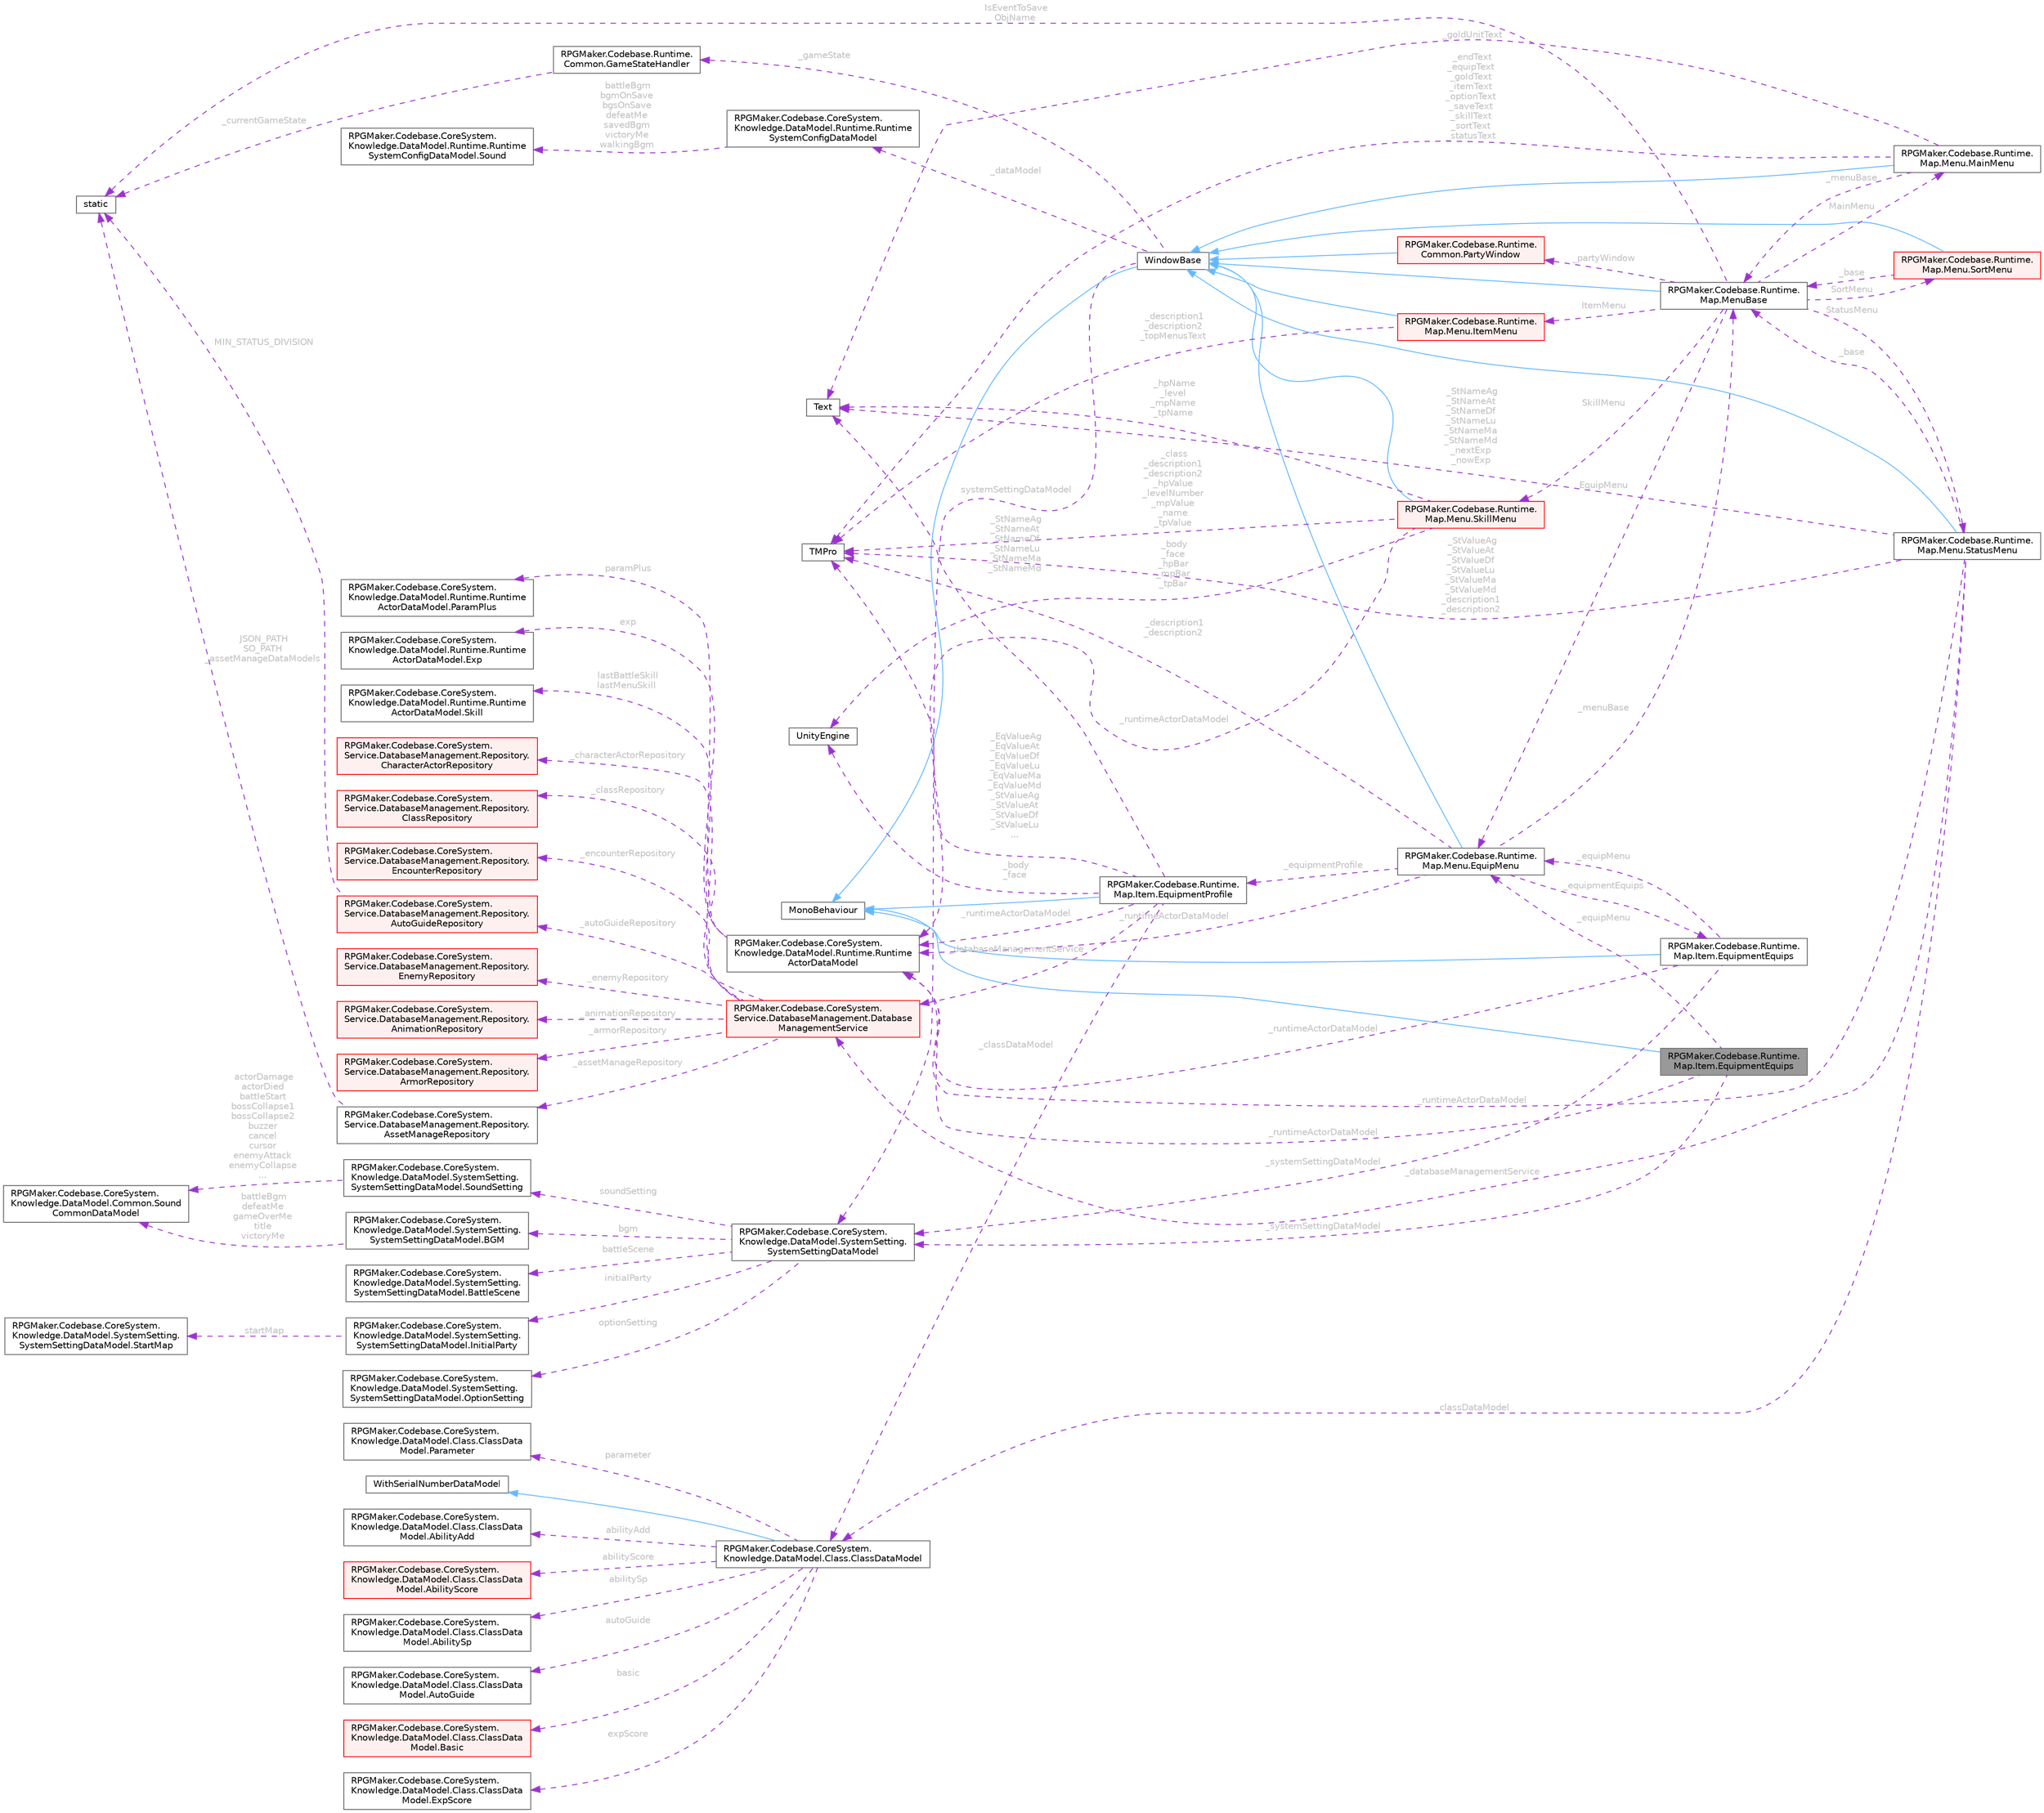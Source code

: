 digraph "RPGMaker.Codebase.Runtime.Map.Item.EquipmentEquips"
{
 // LATEX_PDF_SIZE
  bgcolor="transparent";
  edge [fontname=Helvetica,fontsize=10,labelfontname=Helvetica,labelfontsize=10];
  node [fontname=Helvetica,fontsize=10,shape=box,height=0.2,width=0.4];
  rankdir="LR";
  Node1 [id="Node000001",label="RPGMaker.Codebase.Runtime.\lMap.Item.EquipmentEquips",height=0.2,width=0.4,color="gray40", fillcolor="grey60", style="filled", fontcolor="black",tooltip="装備品装備"];
  Node2 -> Node1 [id="edge1_Node000001_Node000002",dir="back",color="steelblue1",style="solid",tooltip=" "];
  Node2 [id="Node000002",label="MonoBehaviour",height=0.2,width=0.4,color="gray40", fillcolor="white", style="filled",tooltip=" "];
  Node3 -> Node1 [id="edge2_Node000001_Node000003",dir="back",color="darkorchid3",style="dashed",tooltip=" ",label=" _equipMenu",fontcolor="grey" ];
  Node3 [id="Node000003",label="RPGMaker.Codebase.Runtime.\lMap.Menu.EquipMenu",height=0.2,width=0.4,color="gray40", fillcolor="white", style="filled",URL="$db/d72/class_r_p_g_maker_1_1_codebase_1_1_runtime_1_1_map_1_1_menu_1_1_equip_menu.html",tooltip="装備メニュー"];
  Node4 -> Node3 [id="edge3_Node000003_Node000004",dir="back",color="steelblue1",style="solid",tooltip=" "];
  Node4 [id="Node000004",label="WindowBase",height=0.2,width=0.4,color="gray40", fillcolor="white", style="filled",URL="$d4/d52/class_r_p_g_maker_1_1_codebase_1_1_runtime_1_1_common_1_1_window_base.html",tooltip="ウィンドウ・ベース"];
  Node2 -> Node4 [id="edge4_Node000004_Node000002",dir="back",color="steelblue1",style="solid",tooltip=" "];
  Node5 -> Node4 [id="edge5_Node000004_Node000005",dir="back",color="darkorchid3",style="dashed",tooltip=" ",label=" _gameState",fontcolor="grey" ];
  Node5 [id="Node000005",label="RPGMaker.Codebase.Runtime.\lCommon.GameStateHandler",height=0.2,width=0.4,color="gray40", fillcolor="white", style="filled",URL="$de/d2c/class_r_p_g_maker_1_1_codebase_1_1_runtime_1_1_common_1_1_game_state_handler.html",tooltip="ゲーム実行中の、ゲームの状態を保持するクラス"];
  Node6 -> Node5 [id="edge6_Node000005_Node000006",dir="back",color="darkorchid3",style="dashed",tooltip=" ",label=" _currentGameState",fontcolor="grey" ];
  Node6 [id="Node000006",label="static",height=0.2,width=0.4,color="gray40", fillcolor="white", style="filled",tooltip=" "];
  Node7 -> Node4 [id="edge7_Node000004_Node000007",dir="back",color="darkorchid3",style="dashed",tooltip=" ",label=" systemSettingDataModel",fontcolor="grey" ];
  Node7 [id="Node000007",label="RPGMaker.Codebase.CoreSystem.\lKnowledge.DataModel.SystemSetting.\lSystemSettingDataModel",height=0.2,width=0.4,color="gray40", fillcolor="white", style="filled",URL="$d0/dd2/class_r_p_g_maker_1_1_codebase_1_1_core_system_1_1_knowledge_1_1_data_model_1_1_system_setting_1_1_system_setting_data_model.html",tooltip="システム設定データ・モデル"];
  Node8 -> Node7 [id="edge8_Node000007_Node000008",dir="back",color="darkorchid3",style="dashed",tooltip=" ",label=" battleScene",fontcolor="grey" ];
  Node8 [id="Node000008",label="RPGMaker.Codebase.CoreSystem.\lKnowledge.DataModel.SystemSetting.\lSystemSettingDataModel.BattleScene",height=0.2,width=0.4,color="gray40", fillcolor="white", style="filled",URL="$df/d0c/class_r_p_g_maker_1_1_codebase_1_1_core_system_1_1_knowledge_1_1_data_model_1_1_system_setting_17ce0ed53697912195b01e8a552e37932.html",tooltip=" "];
  Node9 -> Node7 [id="edge9_Node000007_Node000009",dir="back",color="darkorchid3",style="dashed",tooltip=" ",label=" bgm",fontcolor="grey" ];
  Node9 [id="Node000009",label="RPGMaker.Codebase.CoreSystem.\lKnowledge.DataModel.SystemSetting.\lSystemSettingDataModel.BGM",height=0.2,width=0.4,color="gray40", fillcolor="white", style="filled",URL="$d8/d7d/class_r_p_g_maker_1_1_codebase_1_1_core_system_1_1_knowledge_1_1_data_model_1_1_system_setting_13c37c0ac7a3e126c1b06c1462a6db3a9.html",tooltip=" "];
  Node10 -> Node9 [id="edge10_Node000009_Node000010",dir="back",color="darkorchid3",style="dashed",tooltip=" ",label=" battleBgm\ndefeatMe\ngameOverMe\ntitle\nvictoryMe",fontcolor="grey" ];
  Node10 [id="Node000010",label="RPGMaker.Codebase.CoreSystem.\lKnowledge.DataModel.Common.Sound\lCommonDataModel",height=0.2,width=0.4,color="gray40", fillcolor="white", style="filled",URL="$df/dcd/class_r_p_g_maker_1_1_codebase_1_1_core_system_1_1_knowledge_1_1_data_model_1_1_common_1_1_sound_common_data_model.html",tooltip="😁 音共通データ・モデル"];
  Node11 -> Node7 [id="edge11_Node000007_Node000011",dir="back",color="darkorchid3",style="dashed",tooltip=" ",label=" initialParty",fontcolor="grey" ];
  Node11 [id="Node000011",label="RPGMaker.Codebase.CoreSystem.\lKnowledge.DataModel.SystemSetting.\lSystemSettingDataModel.InitialParty",height=0.2,width=0.4,color="gray40", fillcolor="white", style="filled",URL="$dc/dfb/class_r_p_g_maker_1_1_codebase_1_1_core_system_1_1_knowledge_1_1_data_model_1_1_system_setting_1539107dbc80fc9072f4fd2f8782921fe.html",tooltip=" "];
  Node12 -> Node11 [id="edge12_Node000011_Node000012",dir="back",color="darkorchid3",style="dashed",tooltip=" ",label=" startMap",fontcolor="grey" ];
  Node12 [id="Node000012",label="RPGMaker.Codebase.CoreSystem.\lKnowledge.DataModel.SystemSetting.\lSystemSettingDataModel.StartMap",height=0.2,width=0.4,color="gray40", fillcolor="white", style="filled",URL="$dd/d74/class_r_p_g_maker_1_1_codebase_1_1_core_system_1_1_knowledge_1_1_data_model_1_1_system_setting_1783ee6b6efe4675c8c39db7c7a3a93f6.html",tooltip=" "];
  Node13 -> Node7 [id="edge13_Node000007_Node000013",dir="back",color="darkorchid3",style="dashed",tooltip=" ",label=" optionSetting",fontcolor="grey" ];
  Node13 [id="Node000013",label="RPGMaker.Codebase.CoreSystem.\lKnowledge.DataModel.SystemSetting.\lSystemSettingDataModel.OptionSetting",height=0.2,width=0.4,color="gray40", fillcolor="white", style="filled",URL="$d8/d86/class_r_p_g_maker_1_1_codebase_1_1_core_system_1_1_knowledge_1_1_data_model_1_1_system_setting_10d0bcdd35160aa829ac5668189dd2dd2.html",tooltip=" "];
  Node14 -> Node7 [id="edge14_Node000007_Node000014",dir="back",color="darkorchid3",style="dashed",tooltip=" ",label=" soundSetting",fontcolor="grey" ];
  Node14 [id="Node000014",label="RPGMaker.Codebase.CoreSystem.\lKnowledge.DataModel.SystemSetting.\lSystemSettingDataModel.SoundSetting",height=0.2,width=0.4,color="gray40", fillcolor="white", style="filled",URL="$d9/d59/class_r_p_g_maker_1_1_codebase_1_1_core_system_1_1_knowledge_1_1_data_model_1_1_system_setting_1fc90e68ad3a4642899cf508b2c75ae0f.html",tooltip=" "];
  Node10 -> Node14 [id="edge15_Node000014_Node000010",dir="back",color="darkorchid3",style="dashed",tooltip=" ",label=" actorDamage\nactorDied\nbattleStart\nbossCollapse1\nbossCollapse2\nbuzzer\ncancel\ncursor\nenemyAttack\nenemyCollapse\n...",fontcolor="grey" ];
  Node15 -> Node4 [id="edge16_Node000004_Node000015",dir="back",color="darkorchid3",style="dashed",tooltip=" ",label=" _dataModel",fontcolor="grey" ];
  Node15 [id="Node000015",label="RPGMaker.Codebase.CoreSystem.\lKnowledge.DataModel.Runtime.Runtime\lSystemConfigDataModel",height=0.2,width=0.4,color="gray40", fillcolor="white", style="filled",URL="$dc/d28/class_r_p_g_maker_1_1_codebase_1_1_core_system_1_1_knowledge_1_1_data_model_1_1_runtime_1_1_runtime_system_config_data_model.html",tooltip="実行時システム設定データ・モデル"];
  Node16 -> Node15 [id="edge17_Node000015_Node000016",dir="back",color="darkorchid3",style="dashed",tooltip=" ",label=" battleBgm\nbgmOnSave\nbgsOnSave\ndefeatMe\nsavedBgm\nvictoryMe\nwalkingBgm",fontcolor="grey" ];
  Node16 [id="Node000016",label="RPGMaker.Codebase.CoreSystem.\lKnowledge.DataModel.Runtime.Runtime\lSystemConfigDataModel.Sound",height=0.2,width=0.4,color="gray40", fillcolor="white", style="filled",URL="$de/d30/class_r_p_g_maker_1_1_codebase_1_1_core_system_1_1_knowledge_1_1_data_model_1_1_runtime_1_1_runtc183c944cc34eae5d27229c3eef23a60.html",tooltip=" "];
  Node17 -> Node3 [id="edge18_Node000003_Node000017",dir="back",color="darkorchid3",style="dashed",tooltip=" ",label=" _description1\n_description2",fontcolor="grey" ];
  Node17 [id="Node000017",label="TMPro",height=0.2,width=0.4,color="gray40", fillcolor="white", style="filled",tooltip=" "];
  Node18 -> Node3 [id="edge19_Node000003_Node000018",dir="back",color="darkorchid3",style="dashed",tooltip=" ",label=" _equipmentEquips",fontcolor="grey" ];
  Node18 [id="Node000018",label="RPGMaker.Codebase.Runtime.\lMap.Item.EquipmentEquips",height=0.2,width=0.4,color="gray40", fillcolor="white", style="filled",URL="$d3/ddf/class_r_p_g_maker_1_1_codebase_1_1_runtime_1_1_map_1_1_item_1_1_equipment_equips.html",tooltip="装備品装備"];
  Node2 -> Node18 [id="edge20_Node000018_Node000002",dir="back",color="steelblue1",style="solid",tooltip=" "];
  Node3 -> Node18 [id="edge21_Node000018_Node000003",dir="back",color="darkorchid3",style="dashed",tooltip=" ",label=" _equipMenu",fontcolor="grey" ];
  Node19 -> Node18 [id="edge22_Node000018_Node000019",dir="back",color="darkorchid3",style="dashed",tooltip=" ",label=" _runtimeActorDataModel",fontcolor="grey" ];
  Node19 [id="Node000019",label="RPGMaker.Codebase.CoreSystem.\lKnowledge.DataModel.Runtime.Runtime\lActorDataModel",height=0.2,width=0.4,color="gray40", fillcolor="white", style="filled",URL="$de/d8f/class_r_p_g_maker_1_1_codebase_1_1_core_system_1_1_knowledge_1_1_data_model_1_1_runtime_1_1_runtime_actor_data_model.html",tooltip="😁 実行時アクター・データ・モデル"];
  Node20 -> Node19 [id="edge23_Node000019_Node000020",dir="back",color="darkorchid3",style="dashed",tooltip=" ",label=" exp",fontcolor="grey" ];
  Node20 [id="Node000020",label="RPGMaker.Codebase.CoreSystem.\lKnowledge.DataModel.Runtime.Runtime\lActorDataModel.Exp",height=0.2,width=0.4,color="gray40", fillcolor="white", style="filled",URL="$d3/d3e/class_r_p_g_maker_1_1_codebase_1_1_core_system_1_1_knowledge_1_1_data_model_1_1_runtime_1_1_runtime_actor_data_model_1_1_exp.html",tooltip="😁 経験値"];
  Node21 -> Node19 [id="edge24_Node000019_Node000021",dir="back",color="darkorchid3",style="dashed",tooltip=" ",label=" lastBattleSkill\nlastMenuSkill",fontcolor="grey" ];
  Node21 [id="Node000021",label="RPGMaker.Codebase.CoreSystem.\lKnowledge.DataModel.Runtime.Runtime\lActorDataModel.Skill",height=0.2,width=0.4,color="gray40", fillcolor="white", style="filled",URL="$d0/dcc/class_r_p_g_maker_1_1_codebase_1_1_core_system_1_1_knowledge_1_1_data_model_1_1_runtime_1_1_runtime_actor_data_model_1_1_skill.html",tooltip="😁 スキル"];
  Node22 -> Node19 [id="edge25_Node000019_Node000022",dir="back",color="darkorchid3",style="dashed",tooltip=" ",label=" paramPlus",fontcolor="grey" ];
  Node22 [id="Node000022",label="RPGMaker.Codebase.CoreSystem.\lKnowledge.DataModel.Runtime.Runtime\lActorDataModel.ParamPlus",height=0.2,width=0.4,color="gray40", fillcolor="white", style="filled",URL="$d4/df6/class_r_p_g_maker_1_1_codebase_1_1_core_system_1_1_knowledge_1_1_data_model_1_1_runtime_1_1_runt028626bb8ddb1d96c152ecaf3e94d30f.html",tooltip="😁 引数足す"];
  Node7 -> Node18 [id="edge26_Node000018_Node000007",dir="back",color="darkorchid3",style="dashed",tooltip=" ",label=" _systemSettingDataModel",fontcolor="grey" ];
  Node23 -> Node3 [id="edge27_Node000003_Node000023",dir="back",color="darkorchid3",style="dashed",tooltip=" ",label=" _equipmentProfile",fontcolor="grey" ];
  Node23 [id="Node000023",label="RPGMaker.Codebase.Runtime.\lMap.Item.EquipmentProfile",height=0.2,width=0.4,color="gray40", fillcolor="white", style="filled",URL="$db/d19/class_r_p_g_maker_1_1_codebase_1_1_runtime_1_1_map_1_1_item_1_1_equipment_profile.html",tooltip="装備品プロフィール"];
  Node2 -> Node23 [id="edge28_Node000023_Node000002",dir="back",color="steelblue1",style="solid",tooltip=" "];
  Node24 -> Node23 [id="edge29_Node000023_Node000024",dir="back",color="darkorchid3",style="dashed",tooltip=" ",label=" _body\n_face",fontcolor="grey" ];
  Node24 [id="Node000024",label="UnityEngine",height=0.2,width=0.4,color="gray40", fillcolor="white", style="filled",tooltip=" "];
  Node25 -> Node23 [id="edge30_Node000023_Node000025",dir="back",color="darkorchid3",style="dashed",tooltip=" ",label=" _classDataModel",fontcolor="grey" ];
  Node25 [id="Node000025",label="RPGMaker.Codebase.CoreSystem.\lKnowledge.DataModel.Class.ClassDataModel",height=0.2,width=0.4,color="gray40", fillcolor="white", style="filled",URL="$df/d3c/class_r_p_g_maker_1_1_codebase_1_1_core_system_1_1_knowledge_1_1_data_model_1_1_class_1_1_class_data_model.html",tooltip="😁 クラス・データ・モデル"];
  Node26 -> Node25 [id="edge31_Node000025_Node000026",dir="back",color="steelblue1",style="solid",tooltip=" "];
  Node26 [id="Node000026",label="WithSerialNumberDataModel",height=0.2,width=0.4,color="gray40", fillcolor="white", style="filled",tooltip=" "];
  Node27 -> Node25 [id="edge32_Node000025_Node000027",dir="back",color="darkorchid3",style="dashed",tooltip=" ",label=" abilityAdd",fontcolor="grey" ];
  Node27 [id="Node000027",label="RPGMaker.Codebase.CoreSystem.\lKnowledge.DataModel.Class.ClassData\lModel.AbilityAdd",height=0.2,width=0.4,color="gray40", fillcolor="white", style="filled",URL="$d7/dd4/class_r_p_g_maker_1_1_codebase_1_1_core_system_1_1_knowledge_1_1_data_model_1_1_class_1_1_class_data_model_1_1_ability_add.html",tooltip="😁 能力追加"];
  Node28 -> Node25 [id="edge33_Node000025_Node000028",dir="back",color="darkorchid3",style="dashed",tooltip=" ",label=" abilityScore",fontcolor="grey" ];
  Node28 [id="Node000028",label="RPGMaker.Codebase.CoreSystem.\lKnowledge.DataModel.Class.ClassData\lModel.AbilityScore",height=0.2,width=0.4,color="red", fillcolor="#FFF0F0", style="filled",URL="$df/d20/class_r_p_g_maker_1_1_codebase_1_1_core_system_1_1_knowledge_1_1_data_model_1_1_class_1_1_class_data_model_1_1_ability_score.html",tooltip="😁 能力スコア"];
  Node30 -> Node25 [id="edge34_Node000025_Node000030",dir="back",color="darkorchid3",style="dashed",tooltip=" ",label=" abilitySp",fontcolor="grey" ];
  Node30 [id="Node000030",label="RPGMaker.Codebase.CoreSystem.\lKnowledge.DataModel.Class.ClassData\lModel.AbilitySp",height=0.2,width=0.4,color="gray40", fillcolor="white", style="filled",URL="$da/d3f/class_r_p_g_maker_1_1_codebase_1_1_core_system_1_1_knowledge_1_1_data_model_1_1_class_1_1_class_data_model_1_1_ability_sp.html",tooltip="😁 能力ＳＰ"];
  Node31 -> Node25 [id="edge35_Node000025_Node000031",dir="back",color="darkorchid3",style="dashed",tooltip=" ",label=" autoGuide",fontcolor="grey" ];
  Node31 [id="Node000031",label="RPGMaker.Codebase.CoreSystem.\lKnowledge.DataModel.Class.ClassData\lModel.AutoGuide",height=0.2,width=0.4,color="gray40", fillcolor="white", style="filled",URL="$da/d13/class_r_p_g_maker_1_1_codebase_1_1_core_system_1_1_knowledge_1_1_data_model_1_1_class_1_1_class_data_model_1_1_auto_guide.html",tooltip="😁 自動ガイド"];
  Node32 -> Node25 [id="edge36_Node000025_Node000032",dir="back",color="darkorchid3",style="dashed",tooltip=" ",label=" basic",fontcolor="grey" ];
  Node32 [id="Node000032",label="RPGMaker.Codebase.CoreSystem.\lKnowledge.DataModel.Class.ClassData\lModel.Basic",height=0.2,width=0.4,color="red", fillcolor="#FFF0F0", style="filled",URL="$da/d8f/class_r_p_g_maker_1_1_codebase_1_1_core_system_1_1_knowledge_1_1_data_model_1_1_class_1_1_class_data_model_1_1_basic.html",tooltip="基本"];
  Node35 -> Node25 [id="edge37_Node000025_Node000035",dir="back",color="darkorchid3",style="dashed",tooltip=" ",label=" expScore",fontcolor="grey" ];
  Node35 [id="Node000035",label="RPGMaker.Codebase.CoreSystem.\lKnowledge.DataModel.Class.ClassData\lModel.ExpScore",height=0.2,width=0.4,color="gray40", fillcolor="white", style="filled",URL="$de/d1b/class_r_p_g_maker_1_1_codebase_1_1_core_system_1_1_knowledge_1_1_data_model_1_1_class_1_1_class_data_model_1_1_exp_score.html",tooltip="😁 経験値スコア"];
  Node36 -> Node25 [id="edge38_Node000025_Node000036",dir="back",color="darkorchid3",style="dashed",tooltip=" ",label=" parameter",fontcolor="grey" ];
  Node36 [id="Node000036",label="RPGMaker.Codebase.CoreSystem.\lKnowledge.DataModel.Class.ClassData\lModel.Parameter",height=0.2,width=0.4,color="gray40", fillcolor="white", style="filled",URL="$dc/d9d/class_r_p_g_maker_1_1_codebase_1_1_core_system_1_1_knowledge_1_1_data_model_1_1_class_1_1_class_data_model_1_1_parameter.html",tooltip="😁 引数"];
  Node37 -> Node23 [id="edge39_Node000023_Node000037",dir="back",color="darkorchid3",style="dashed",tooltip=" ",label=" _databaseManagementService",fontcolor="grey" ];
  Node37 [id="Node000037",label="RPGMaker.Codebase.CoreSystem.\lService.DatabaseManagement.Database\lManagementService",height=0.2,width=0.4,color="red", fillcolor="#FFF0F0", style="filled",URL="$db/db0/class_r_p_g_maker_1_1_codebase_1_1_core_system_1_1_service_1_1_database_management_1_1_database_management_service.html",tooltip=" "];
  Node38 -> Node37 [id="edge40_Node000037_Node000038",dir="back",color="darkorchid3",style="dashed",tooltip=" ",label=" _animationRepository",fontcolor="grey" ];
  Node38 [id="Node000038",label="RPGMaker.Codebase.CoreSystem.\lService.DatabaseManagement.Repository.\lAnimationRepository",height=0.2,width=0.4,color="red", fillcolor="#FFF0F0", style="filled",URL="$d5/deb/class_r_p_g_maker_1_1_codebase_1_1_core_system_1_1_service_1_1_database_management_1_1_repository_1_1_animation_repository.html",tooltip=" "];
  Node40 -> Node37 [id="edge41_Node000037_Node000040",dir="back",color="darkorchid3",style="dashed",tooltip=" ",label=" _armorRepository",fontcolor="grey" ];
  Node40 [id="Node000040",label="RPGMaker.Codebase.CoreSystem.\lService.DatabaseManagement.Repository.\lArmorRepository",height=0.2,width=0.4,color="red", fillcolor="#FFF0F0", style="filled",URL="$d5/d5e/class_r_p_g_maker_1_1_codebase_1_1_core_system_1_1_service_1_1_database_management_1_1_repository_1_1_armor_repository.html",tooltip=" "];
  Node42 -> Node37 [id="edge42_Node000037_Node000042",dir="back",color="darkorchid3",style="dashed",tooltip=" ",label=" _assetManageRepository",fontcolor="grey" ];
  Node42 [id="Node000042",label="RPGMaker.Codebase.CoreSystem.\lService.DatabaseManagement.Repository.\lAssetManageRepository",height=0.2,width=0.4,color="gray40", fillcolor="white", style="filled",URL="$d7/db3/class_r_p_g_maker_1_1_codebase_1_1_core_system_1_1_service_1_1_database_management_1_1_repository_1_1_asset_manage_repository.html",tooltip=" "];
  Node6 -> Node42 [id="edge43_Node000042_Node000006",dir="back",color="darkorchid3",style="dashed",tooltip=" ",label=" JSON_PATH\nSO_PATH\n_assetManageDataModels",fontcolor="grey" ];
  Node43 -> Node37 [id="edge44_Node000037_Node000043",dir="back",color="darkorchid3",style="dashed",tooltip=" ",label=" _autoGuideRepository",fontcolor="grey" ];
  Node43 [id="Node000043",label="RPGMaker.Codebase.CoreSystem.\lService.DatabaseManagement.Repository.\lAutoGuideRepository",height=0.2,width=0.4,color="red", fillcolor="#FFF0F0", style="filled",URL="$dc/d23/class_r_p_g_maker_1_1_codebase_1_1_core_system_1_1_service_1_1_database_management_1_1_repository_1_1_auto_guide_repository.html",tooltip=" "];
  Node6 -> Node43 [id="edge45_Node000043_Node000006",dir="back",color="darkorchid3",style="dashed",tooltip=" ",label=" MIN_STATUS_DIVISION",fontcolor="grey" ];
  Node45 -> Node37 [id="edge46_Node000037_Node000045",dir="back",color="darkorchid3",style="dashed",tooltip=" ",label=" _characterActorRepository",fontcolor="grey" ];
  Node45 [id="Node000045",label="RPGMaker.Codebase.CoreSystem.\lService.DatabaseManagement.Repository.\lCharacterActorRepository",height=0.2,width=0.4,color="red", fillcolor="#FFF0F0", style="filled",URL="$dc/d27/class_r_p_g_maker_1_1_codebase_1_1_core_system_1_1_service_1_1_database_management_1_1_repositor67544213d6af3013901ca89c3e4d5d21.html",tooltip=" "];
  Node47 -> Node37 [id="edge47_Node000037_Node000047",dir="back",color="darkorchid3",style="dashed",tooltip=" ",label=" _classRepository",fontcolor="grey" ];
  Node47 [id="Node000047",label="RPGMaker.Codebase.CoreSystem.\lService.DatabaseManagement.Repository.\lClassRepository",height=0.2,width=0.4,color="red", fillcolor="#FFF0F0", style="filled",URL="$d5/df3/class_r_p_g_maker_1_1_codebase_1_1_core_system_1_1_service_1_1_database_management_1_1_repository_1_1_class_repository.html",tooltip=" "];
  Node49 -> Node37 [id="edge48_Node000037_Node000049",dir="back",color="darkorchid3",style="dashed",tooltip=" ",label=" _encounterRepository",fontcolor="grey" ];
  Node49 [id="Node000049",label="RPGMaker.Codebase.CoreSystem.\lService.DatabaseManagement.Repository.\lEncounterRepository",height=0.2,width=0.4,color="red", fillcolor="#FFF0F0", style="filled",URL="$d3/dae/class_r_p_g_maker_1_1_codebase_1_1_core_system_1_1_service_1_1_database_management_1_1_repository_1_1_encounter_repository.html",tooltip=" "];
  Node51 -> Node37 [id="edge49_Node000037_Node000051",dir="back",color="darkorchid3",style="dashed",tooltip=" ",label=" _enemyRepository",fontcolor="grey" ];
  Node51 [id="Node000051",label="RPGMaker.Codebase.CoreSystem.\lService.DatabaseManagement.Repository.\lEnemyRepository",height=0.2,width=0.4,color="red", fillcolor="#FFF0F0", style="filled",URL="$d4/d59/class_r_p_g_maker_1_1_codebase_1_1_core_system_1_1_service_1_1_database_management_1_1_repository_1_1_enemy_repository.html",tooltip=" "];
  Node17 -> Node23 [id="edge50_Node000023_Node000017",dir="back",color="darkorchid3",style="dashed",tooltip=" ",label=" _EqValueAg\n_EqValueAt\n_EqValueDf\n_EqValueLu\n_EqValueMa\n_EqValueMd\n_StValueAg\n_StValueAt\n_StValueDf\n_StValueLu\n...",fontcolor="grey" ];
  Node19 -> Node23 [id="edge51_Node000023_Node000019",dir="back",color="darkorchid3",style="dashed",tooltip=" ",label=" _runtimeActorDataModel",fontcolor="grey" ];
  Node72 -> Node23 [id="edge52_Node000023_Node000072",dir="back",color="darkorchid3",style="dashed",tooltip=" ",label=" _StNameAg\n_StNameAt\n_StNameDf\n_StNameLu\n_StNameMa\n_StNameMd",fontcolor="grey" ];
  Node72 [id="Node000072",label="Text",height=0.2,width=0.4,color="gray40", fillcolor="white", style="filled",tooltip=" "];
  Node73 -> Node3 [id="edge53_Node000003_Node000073",dir="back",color="darkorchid3",style="dashed",tooltip=" ",label=" _menuBase",fontcolor="grey" ];
  Node73 [id="Node000073",label="RPGMaker.Codebase.Runtime.\lMap.MenuBase",height=0.2,width=0.4,color="gray40", fillcolor="white", style="filled",URL="$d4/d87/class_r_p_g_maker_1_1_codebase_1_1_runtime_1_1_map_1_1_menu_base.html",tooltip="メニュー・ベース"];
  Node4 -> Node73 [id="edge54_Node000073_Node000004",dir="back",color="steelblue1",style="solid",tooltip=" "];
  Node6 -> Node73 [id="edge55_Node000073_Node000006",dir="back",color="darkorchid3",style="dashed",tooltip=" ",label=" IsEventToSave\nObjName",fontcolor="grey" ];
  Node74 -> Node73 [id="edge56_Node000073_Node000074",dir="back",color="darkorchid3",style="dashed",tooltip=" ",label=" _partyWindow",fontcolor="grey" ];
  Node74 [id="Node000074",label="RPGMaker.Codebase.Runtime.\lCommon.PartyWindow",height=0.2,width=0.4,color="red", fillcolor="#FFF0F0", style="filled",URL="$d6/d78/class_r_p_g_maker_1_1_codebase_1_1_runtime_1_1_common_1_1_party_window.html",tooltip="パーティー・ウィンドウ"];
  Node4 -> Node74 [id="edge57_Node000074_Node000004",dir="back",color="steelblue1",style="solid",tooltip=" "];
  Node3 -> Node73 [id="edge58_Node000073_Node000003",dir="back",color="darkorchid3",style="dashed",tooltip=" ",label=" EquipMenu",fontcolor="grey" ];
  Node94 -> Node73 [id="edge59_Node000073_Node000094",dir="back",color="darkorchid3",style="dashed",tooltip=" ",label=" ItemMenu",fontcolor="grey" ];
  Node94 [id="Node000094",label="RPGMaker.Codebase.Runtime.\lMap.Menu.ItemMenu",height=0.2,width=0.4,color="red", fillcolor="#FFF0F0", style="filled",URL="$d3/d77/class_r_p_g_maker_1_1_codebase_1_1_runtime_1_1_map_1_1_menu_1_1_item_menu.html",tooltip="アイテム・メニュー"];
  Node4 -> Node94 [id="edge60_Node000094_Node000004",dir="back",color="steelblue1",style="solid",tooltip=" "];
  Node17 -> Node94 [id="edge61_Node000094_Node000017",dir="back",color="darkorchid3",style="dashed",tooltip=" ",label=" _description1\n_description2\n_topMenusText",fontcolor="grey" ];
  Node110 -> Node73 [id="edge62_Node000073_Node000110",dir="back",color="darkorchid3",style="dashed",tooltip=" ",label=" MainMenu",fontcolor="grey" ];
  Node110 [id="Node000110",label="RPGMaker.Codebase.Runtime.\lMap.Menu.MainMenu",height=0.2,width=0.4,color="gray40", fillcolor="white", style="filled",URL="$d7/d96/class_r_p_g_maker_1_1_codebase_1_1_runtime_1_1_map_1_1_menu_1_1_main_menu.html",tooltip="メイン・メニュー"];
  Node4 -> Node110 [id="edge63_Node000110_Node000004",dir="back",color="steelblue1",style="solid",tooltip=" "];
  Node17 -> Node110 [id="edge64_Node000110_Node000017",dir="back",color="darkorchid3",style="dashed",tooltip=" ",label=" _endText\n_equipText\n_goldText\n_itemText\n_optionText\n_saveText\n_skillText\n_sortText\n_statusText",fontcolor="grey" ];
  Node72 -> Node110 [id="edge65_Node000110_Node000072",dir="back",color="darkorchid3",style="dashed",tooltip=" ",label=" _goldUnitText",fontcolor="grey" ];
  Node73 -> Node110 [id="edge66_Node000110_Node000073",dir="back",color="darkorchid3",style="dashed",tooltip=" ",label=" _menuBase",fontcolor="grey" ];
  Node111 -> Node73 [id="edge67_Node000073_Node000111",dir="back",color="darkorchid3",style="dashed",tooltip=" ",label=" SkillMenu",fontcolor="grey" ];
  Node111 [id="Node000111",label="RPGMaker.Codebase.Runtime.\lMap.Menu.SkillMenu",height=0.2,width=0.4,color="red", fillcolor="#FFF0F0", style="filled",URL="$db/d40/class_r_p_g_maker_1_1_codebase_1_1_runtime_1_1_map_1_1_menu_1_1_skill_menu.html",tooltip="スキル・メニュー"];
  Node4 -> Node111 [id="edge68_Node000111_Node000004",dir="back",color="steelblue1",style="solid",tooltip=" "];
  Node17 -> Node111 [id="edge69_Node000111_Node000017",dir="back",color="darkorchid3",style="dashed",tooltip=" ",label=" _class\n_description1\n_description2\n_hpValue\n_levelNumber\n_mpValue\n_name\n_tpValue",fontcolor="grey" ];
  Node24 -> Node111 [id="edge70_Node000111_Node000024",dir="back",color="darkorchid3",style="dashed",tooltip=" ",label=" _body\n_face\n_hpBar\n_mpBar\n_tpBar",fontcolor="grey" ];
  Node72 -> Node111 [id="edge71_Node000111_Node000072",dir="back",color="darkorchid3",style="dashed",tooltip=" ",label=" _hpName\n_level\n_mpName\n_tpName",fontcolor="grey" ];
  Node19 -> Node111 [id="edge72_Node000111_Node000019",dir="back",color="darkorchid3",style="dashed",tooltip=" ",label=" _runtimeActorDataModel",fontcolor="grey" ];
  Node115 -> Node73 [id="edge73_Node000073_Node000115",dir="back",color="darkorchid3",style="dashed",tooltip=" ",label=" SortMenu",fontcolor="grey" ];
  Node115 [id="Node000115",label="RPGMaker.Codebase.Runtime.\lMap.Menu.SortMenu",height=0.2,width=0.4,color="red", fillcolor="#FFF0F0", style="filled",URL="$d0/d73/class_r_p_g_maker_1_1_codebase_1_1_runtime_1_1_map_1_1_menu_1_1_sort_menu.html",tooltip="ソート・メニュー"];
  Node4 -> Node115 [id="edge74_Node000115_Node000004",dir="back",color="steelblue1",style="solid",tooltip=" "];
  Node73 -> Node115 [id="edge75_Node000115_Node000073",dir="back",color="darkorchid3",style="dashed",tooltip=" ",label=" _base",fontcolor="grey" ];
  Node116 -> Node73 [id="edge76_Node000073_Node000116",dir="back",color="darkorchid3",style="dashed",tooltip=" ",label=" StatusMenu",fontcolor="grey" ];
  Node116 [id="Node000116",label="RPGMaker.Codebase.Runtime.\lMap.Menu.StatusMenu",height=0.2,width=0.4,color="gray40", fillcolor="white", style="filled",URL="$d9/d44/class_r_p_g_maker_1_1_codebase_1_1_runtime_1_1_map_1_1_menu_1_1_status_menu.html",tooltip="ステータス・メニュー"];
  Node4 -> Node116 [id="edge77_Node000116_Node000004",dir="back",color="steelblue1",style="solid",tooltip=" "];
  Node72 -> Node116 [id="edge78_Node000116_Node000072",dir="back",color="darkorchid3",style="dashed",tooltip=" ",label=" _StNameAg\n_StNameAt\n_StNameDf\n_StNameLu\n_StNameMa\n_StNameMd\n_nextExp\n_nowExp",fontcolor="grey" ];
  Node17 -> Node116 [id="edge79_Node000116_Node000017",dir="back",color="darkorchid3",style="dashed",tooltip=" ",label=" _StValueAg\n_StValueAt\n_StValueDf\n_StValueLu\n_StValueMa\n_StValueMd\n_description1\n_description2",fontcolor="grey" ];
  Node73 -> Node116 [id="edge80_Node000116_Node000073",dir="back",color="darkorchid3",style="dashed",tooltip=" ",label=" _base",fontcolor="grey" ];
  Node25 -> Node116 [id="edge81_Node000116_Node000025",dir="back",color="darkorchid3",style="dashed",tooltip=" ",label=" _classDataModel",fontcolor="grey" ];
  Node37 -> Node116 [id="edge82_Node000116_Node000037",dir="back",color="darkorchid3",style="dashed",tooltip=" ",label=" _databaseManagementService",fontcolor="grey" ];
  Node19 -> Node116 [id="edge83_Node000116_Node000019",dir="back",color="darkorchid3",style="dashed",tooltip=" ",label=" _runtimeActorDataModel",fontcolor="grey" ];
  Node19 -> Node3 [id="edge84_Node000003_Node000019",dir="back",color="darkorchid3",style="dashed",tooltip=" ",label=" _runtimeActorDataModel",fontcolor="grey" ];
  Node19 -> Node1 [id="edge85_Node000001_Node000019",dir="back",color="darkorchid3",style="dashed",tooltip=" ",label=" _runtimeActorDataModel",fontcolor="grey" ];
  Node7 -> Node1 [id="edge86_Node000001_Node000007",dir="back",color="darkorchid3",style="dashed",tooltip=" ",label=" _systemSettingDataModel",fontcolor="grey" ];
}
